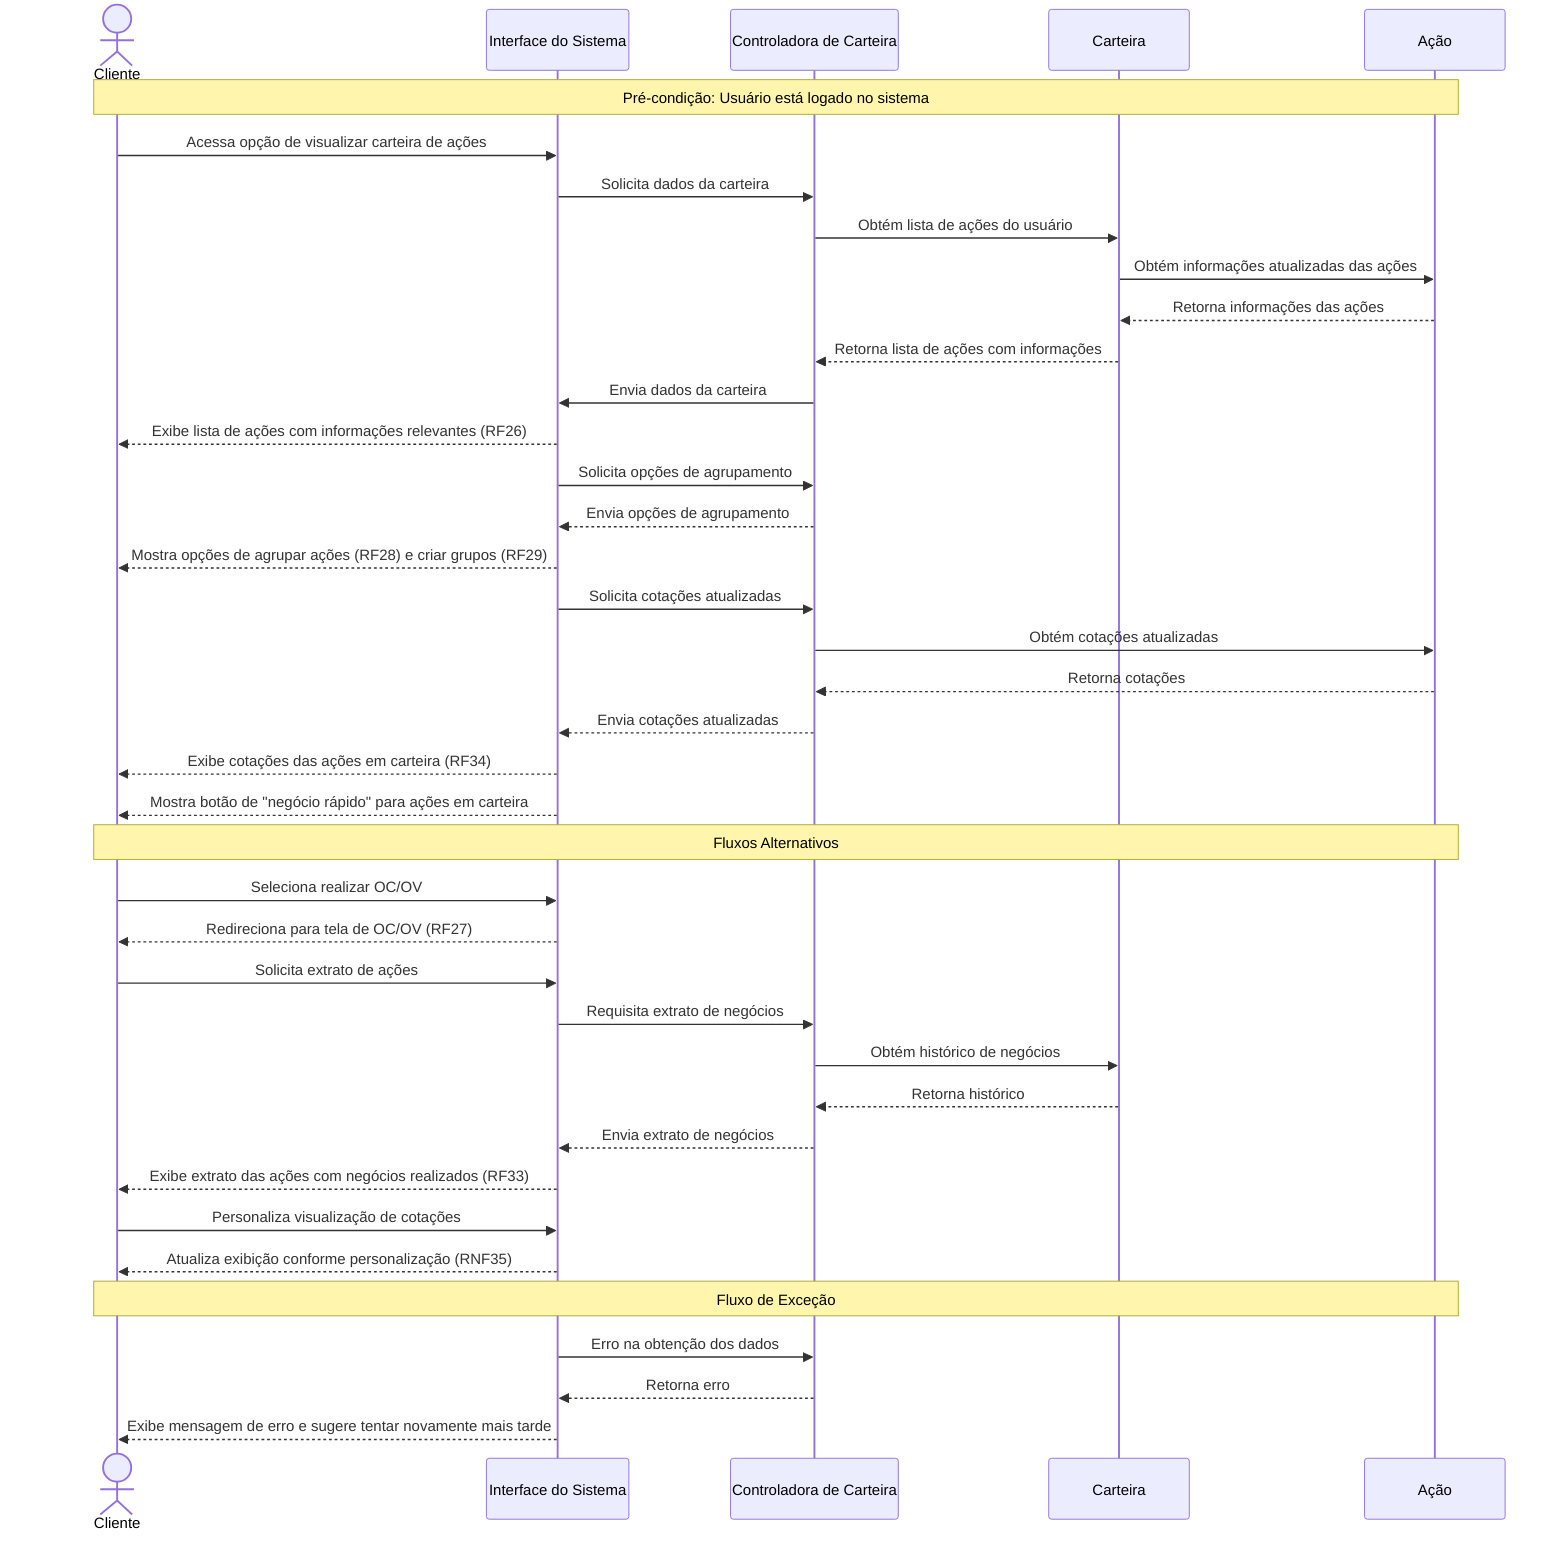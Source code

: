 sequenceDiagram
    actor Cliente
    participant Interface as Interface do Sistema
    participant Controladora as Controladora de Carteira
    participant Carteira
    participant Ação

    Note over Cliente,Ação: Pré-condição: Usuário está logado no sistema

    Cliente->>Interface: Acessa opção de visualizar carteira de ações
    Interface->>Controladora: Solicita dados da carteira
    Controladora->>Carteira: Obtém lista de ações do usuário
    Carteira->>Ação: Obtém informações atualizadas das ações
    Ação-->>Carteira: Retorna informações das ações
    Carteira-->>Controladora: Retorna lista de ações com informações
    Controladora->>Interface: Envia dados da carteira
    Interface-->>Cliente: Exibe lista de ações com informações relevantes (RF26)

    Interface->>Controladora: Solicita opções de agrupamento
    Controladora-->>Interface: Envia opções de agrupamento
    Interface-->>Cliente: Mostra opções de agrupar ações (RF28) e criar grupos (RF29)

    Interface->>Controladora: Solicita cotações atualizadas
    Controladora->>Ação: Obtém cotações atualizadas
    Ação-->>Controladora: Retorna cotações
    Controladora-->>Interface: Envia cotações atualizadas
    Interface-->>Cliente: Exibe cotações das ações em carteira (RF34)

    Interface-->>Cliente: Mostra botão de "negócio rápido" para ações em carteira

    Note over Cliente,Ação: Fluxos Alternativos
    Cliente->>Interface: Seleciona realizar OC/OV
    Interface-->>Cliente: Redireciona para tela de OC/OV (RF27)

    Cliente->>Interface: Solicita extrato de ações
    Interface->>Controladora: Requisita extrato de negócios
    Controladora->>Carteira: Obtém histórico de negócios
    Carteira-->>Controladora: Retorna histórico
    Controladora-->>Interface: Envia extrato de negócios
    Interface-->>Cliente: Exibe extrato das ações com negócios realizados (RF33)

    Cliente->>Interface: Personaliza visualização de cotações
    Interface-->>Cliente: Atualiza exibição conforme personalização (RNF35)

    Note over Cliente,Ação: Fluxo de Exceção
    Interface->>Controladora: Erro na obtenção dos dados
    Controladora-->>Interface: Retorna erro
    Interface-->>Cliente: Exibe mensagem de erro e sugere tentar novamente mais tarde